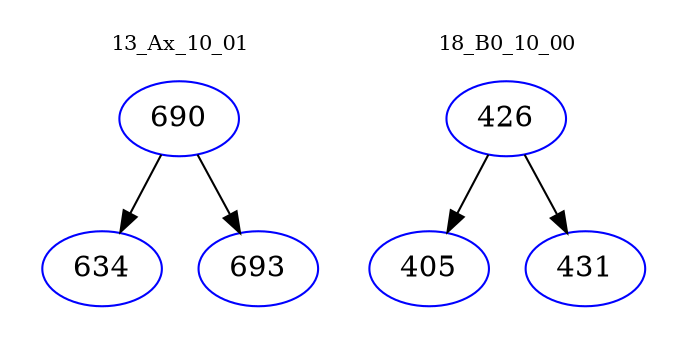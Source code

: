 digraph{
subgraph cluster_0 {
color = white
label = "13_Ax_10_01";
fontsize=10;
T0_690 [label="690", color="blue"]
T0_690 -> T0_634 [color="black"]
T0_634 [label="634", color="blue"]
T0_690 -> T0_693 [color="black"]
T0_693 [label="693", color="blue"]
}
subgraph cluster_1 {
color = white
label = "18_B0_10_00";
fontsize=10;
T1_426 [label="426", color="blue"]
T1_426 -> T1_405 [color="black"]
T1_405 [label="405", color="blue"]
T1_426 -> T1_431 [color="black"]
T1_431 [label="431", color="blue"]
}
}

